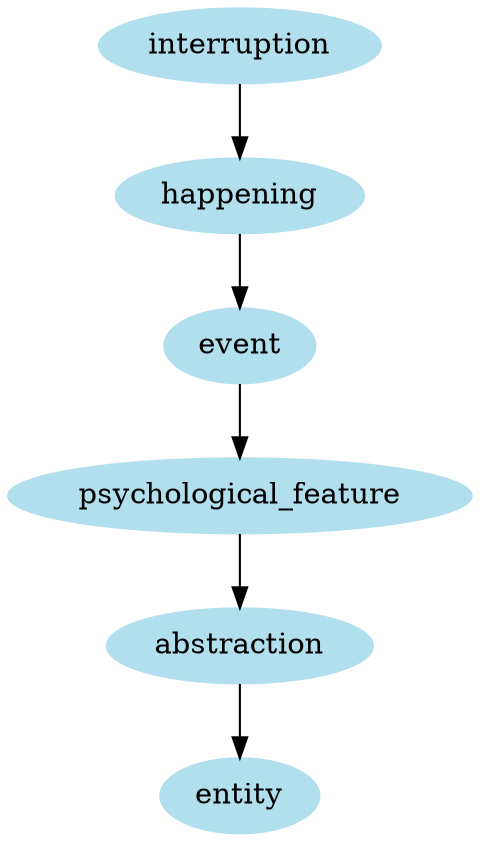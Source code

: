 digraph unix {
	node [color=lightblue2 style=filled]
	size="6,6"
	interruption -> happening
	happening -> event
	event -> psychological_feature
	psychological_feature -> abstraction
	abstraction -> entity
}
